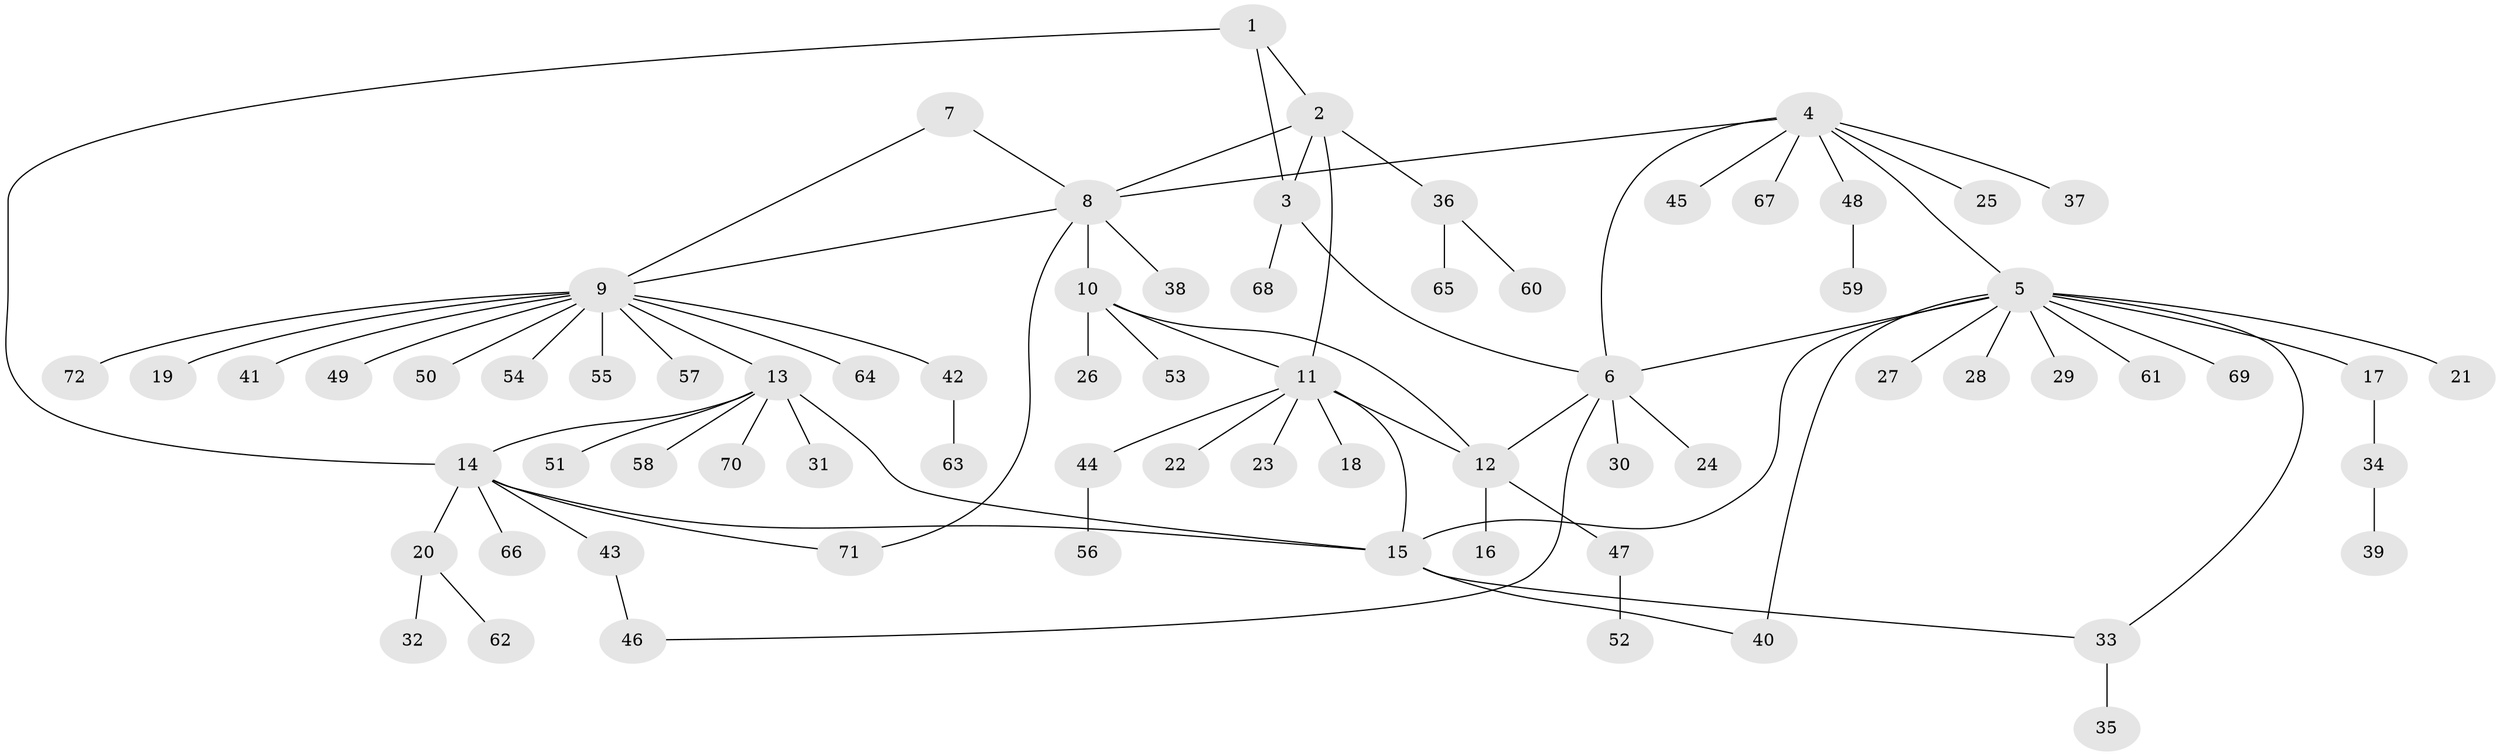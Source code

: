 // coarse degree distribution, {5: 0.05555555555555555, 2: 0.1111111111111111, 6: 0.037037037037037035, 15: 0.018518518518518517, 7: 0.05555555555555555, 12: 0.018518518518518517, 4: 0.018518518518518517, 1: 0.6666666666666666, 3: 0.018518518518518517}
// Generated by graph-tools (version 1.1) at 2025/52/02/27/25 19:52:15]
// undirected, 72 vertices, 86 edges
graph export_dot {
graph [start="1"]
  node [color=gray90,style=filled];
  1;
  2;
  3;
  4;
  5;
  6;
  7;
  8;
  9;
  10;
  11;
  12;
  13;
  14;
  15;
  16;
  17;
  18;
  19;
  20;
  21;
  22;
  23;
  24;
  25;
  26;
  27;
  28;
  29;
  30;
  31;
  32;
  33;
  34;
  35;
  36;
  37;
  38;
  39;
  40;
  41;
  42;
  43;
  44;
  45;
  46;
  47;
  48;
  49;
  50;
  51;
  52;
  53;
  54;
  55;
  56;
  57;
  58;
  59;
  60;
  61;
  62;
  63;
  64;
  65;
  66;
  67;
  68;
  69;
  70;
  71;
  72;
  1 -- 2;
  1 -- 3;
  1 -- 14;
  2 -- 3;
  2 -- 8;
  2 -- 11;
  2 -- 36;
  3 -- 6;
  3 -- 68;
  4 -- 5;
  4 -- 6;
  4 -- 8;
  4 -- 25;
  4 -- 37;
  4 -- 45;
  4 -- 48;
  4 -- 67;
  5 -- 6;
  5 -- 15;
  5 -- 17;
  5 -- 21;
  5 -- 27;
  5 -- 28;
  5 -- 29;
  5 -- 33;
  5 -- 40;
  5 -- 61;
  5 -- 69;
  6 -- 12;
  6 -- 24;
  6 -- 30;
  6 -- 46;
  7 -- 8;
  7 -- 9;
  8 -- 9;
  8 -- 10;
  8 -- 38;
  8 -- 71;
  9 -- 13;
  9 -- 19;
  9 -- 41;
  9 -- 42;
  9 -- 49;
  9 -- 50;
  9 -- 54;
  9 -- 55;
  9 -- 57;
  9 -- 64;
  9 -- 72;
  10 -- 11;
  10 -- 12;
  10 -- 26;
  10 -- 53;
  11 -- 12;
  11 -- 15;
  11 -- 18;
  11 -- 22;
  11 -- 23;
  11 -- 44;
  12 -- 16;
  12 -- 47;
  13 -- 14;
  13 -- 15;
  13 -- 31;
  13 -- 51;
  13 -- 58;
  13 -- 70;
  14 -- 15;
  14 -- 20;
  14 -- 43;
  14 -- 66;
  14 -- 71;
  15 -- 33;
  15 -- 40;
  17 -- 34;
  20 -- 32;
  20 -- 62;
  33 -- 35;
  34 -- 39;
  36 -- 60;
  36 -- 65;
  42 -- 63;
  43 -- 46;
  44 -- 56;
  47 -- 52;
  48 -- 59;
}
